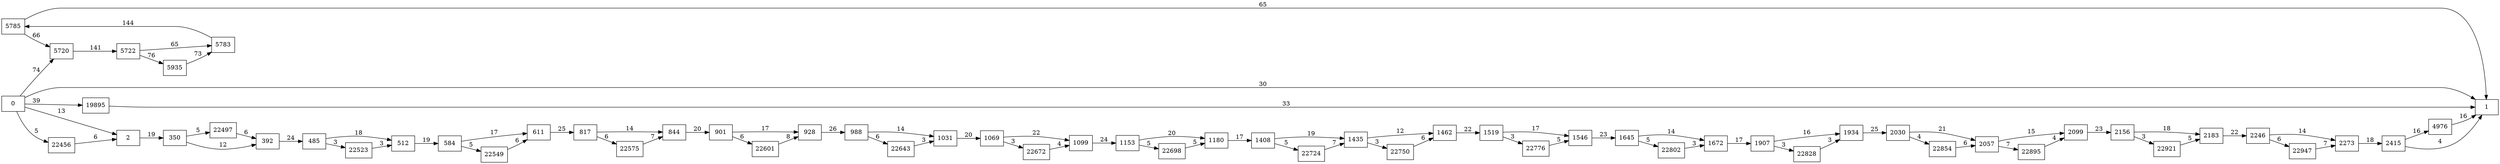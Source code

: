digraph {
	graph [rankdir=LR]
	node [shape=rectangle]
	2 -> 350 [label=19]
	350 -> 392 [label=12]
	350 -> 22497 [label=5]
	392 -> 485 [label=24]
	485 -> 512 [label=18]
	485 -> 22523 [label=3]
	512 -> 584 [label=19]
	584 -> 611 [label=17]
	584 -> 22549 [label=5]
	611 -> 817 [label=25]
	817 -> 844 [label=14]
	817 -> 22575 [label=6]
	844 -> 901 [label=20]
	901 -> 928 [label=17]
	901 -> 22601 [label=6]
	928 -> 988 [label=26]
	988 -> 1031 [label=14]
	988 -> 22643 [label=6]
	1031 -> 1069 [label=20]
	1069 -> 1099 [label=22]
	1069 -> 22672 [label=3]
	1099 -> 1153 [label=24]
	1153 -> 1180 [label=20]
	1153 -> 22698 [label=5]
	1180 -> 1408 [label=17]
	1408 -> 1435 [label=19]
	1408 -> 22724 [label=5]
	1435 -> 1462 [label=12]
	1435 -> 22750 [label=3]
	1462 -> 1519 [label=22]
	1519 -> 1546 [label=17]
	1519 -> 22776 [label=3]
	1546 -> 1645 [label=23]
	1645 -> 1672 [label=14]
	1645 -> 22802 [label=5]
	1672 -> 1907 [label=17]
	1907 -> 1934 [label=16]
	1907 -> 22828 [label=3]
	1934 -> 2030 [label=25]
	2030 -> 2057 [label=21]
	2030 -> 22854 [label=4]
	2057 -> 2099 [label=15]
	2057 -> 22895 [label=7]
	2099 -> 2156 [label=23]
	2156 -> 2183 [label=18]
	2156 -> 22921 [label=3]
	2183 -> 2246 [label=22]
	2246 -> 2273 [label=14]
	2246 -> 22947 [label=6]
	2273 -> 2415 [label=18]
	2415 -> 1 [label=4]
	2415 -> 4976 [label=16]
	4976 -> 1 [label=16]
	5720 -> 5722 [label=141]
	5722 -> 5783 [label=65]
	5722 -> 5935 [label=76]
	5783 -> 5785 [label=144]
	5785 -> 5720 [label=66]
	5785 -> 1 [label=65]
	5935 -> 5783 [label=73]
	19895 -> 1 [label=33]
	22456 -> 2 [label=6]
	22497 -> 392 [label=6]
	22523 -> 512 [label=3]
	22549 -> 611 [label=6]
	22575 -> 844 [label=7]
	22601 -> 928 [label=8]
	22643 -> 1031 [label=3]
	22672 -> 1099 [label=4]
	22698 -> 1180 [label=5]
	22724 -> 1435 [label=7]
	22750 -> 1462 [label=6]
	22776 -> 1546 [label=5]
	22802 -> 1672 [label=3]
	22828 -> 1934 [label=3]
	22854 -> 2057 [label=6]
	22895 -> 2099 [label=4]
	22921 -> 2183 [label=5]
	22947 -> 2273 [label=7]
	0 -> 2 [label=13]
	0 -> 5720 [label=74]
	0 -> 1 [label=30]
	0 -> 19895 [label=39]
	0 -> 22456 [label=5]
}
